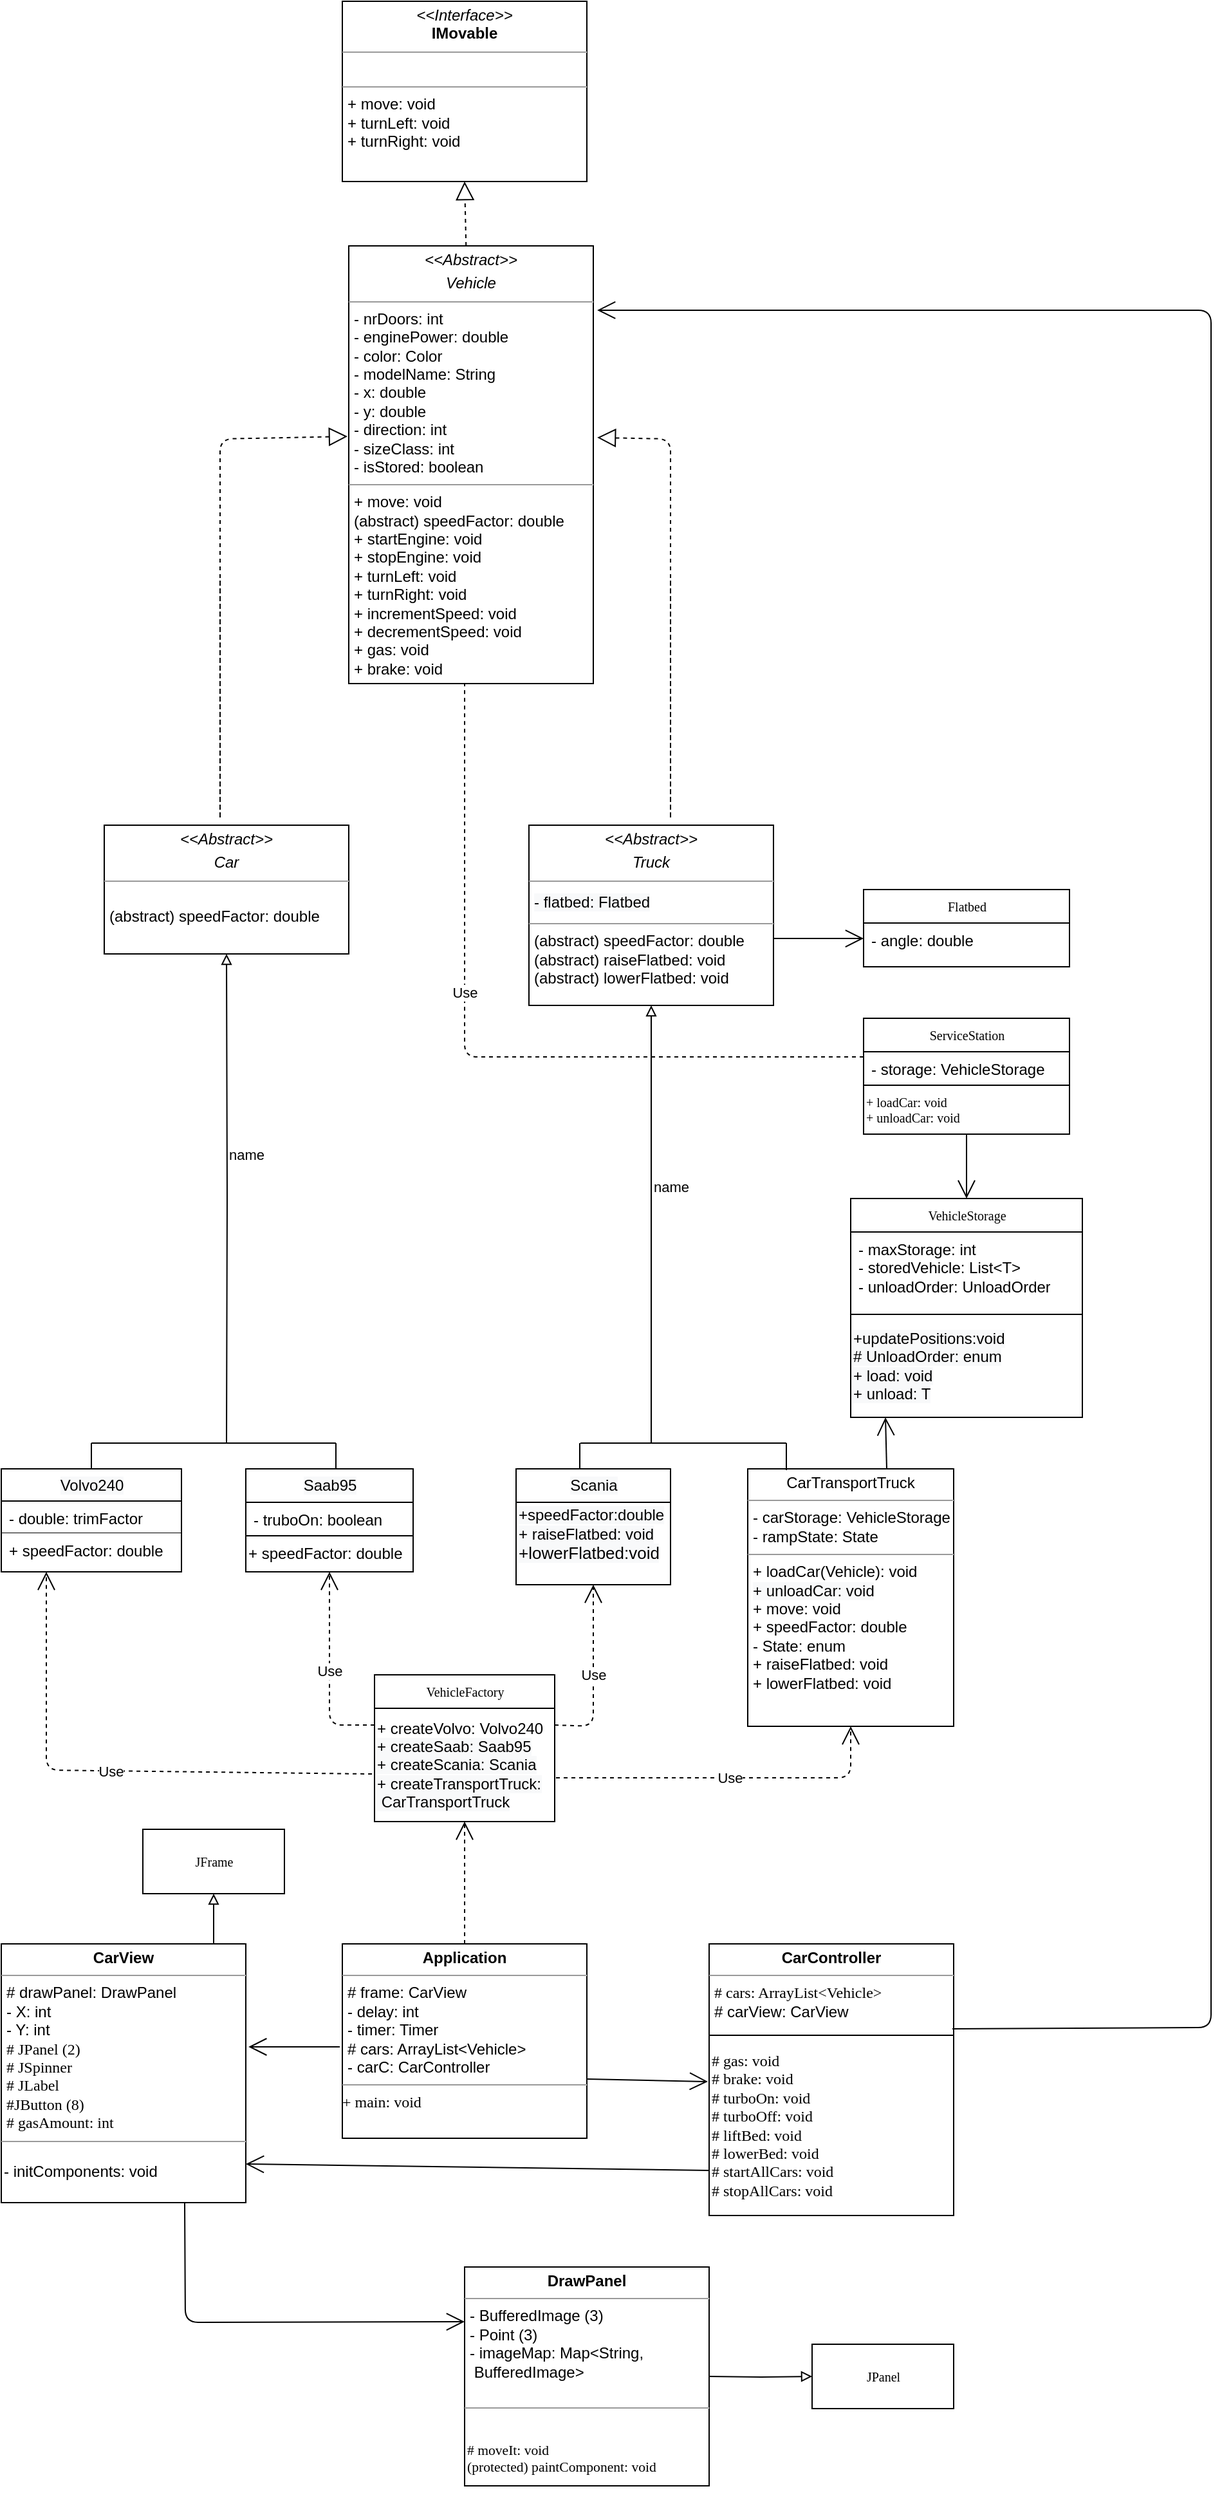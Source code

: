 <mxfile type="device" version="12.3.9" pages="1"><diagram id="c4acf3e9-155e-7222-9cf6-157b1a14988f" name="Page-1"><mxGraphModel grid="1" dx="1422" dy="2992" gridSize="10" guides="1" tooltips="1" connect="1" arrows="1" fold="1" page="1" pageScale="1" pageWidth="850" pageHeight="1100" background="#ffffff" math="0" shadow="0"><root><mxCell id="0"/><mxCell id="1" parent="0"/><mxCell id="8GfoCwNBAicgBnQeckG9-25" value="name" parent="1" edge="1" style="endArrow=block;endFill=0;html=1;edgeStyle=orthogonalEdgeStyle;align=left;verticalAlign=top;entryX=0.5;entryY=1;entryDx=0;entryDy=0;" target="5d2195bd80daf111-15"><mxGeometry as="geometry" relative="1" x="0.25"><mxPoint as="sourcePoint" x="235" y="-80"/><mxPoint as="targetPoint" x="424" y="350"/><mxPoint as="offset"/></mxGeometry></mxCell><mxCell id="17acba5748e5396b-20" value="VehicleStorage" parent="1" style="swimlane;html=1;fontStyle=0;childLayout=stackLayout;horizontal=1;startSize=26;fillColor=none;horizontalStack=0;resizeParent=1;resizeLast=0;collapsible=1;marginBottom=0;swimlaneFillColor=#ffffff;rounded=0;shadow=0;comic=0;labelBackgroundColor=none;strokeWidth=1;fontFamily=Verdana;fontSize=10;align=center;" vertex="1"><mxGeometry as="geometry" x="720" y="-270" width="180" height="170"/></mxCell><mxCell id="17acba5748e5396b-21" value="- maxStorage: int&lt;br&gt;- storedVehicle: List&amp;lt;T&amp;gt;&lt;br&gt;- unloadOrder: UnloadOrder" parent="17acba5748e5396b-20" style="text;html=1;strokeColor=none;fillColor=none;align=left;verticalAlign=top;spacingLeft=4;spacingRight=4;whiteSpace=wrap;overflow=hidden;rotatable=0;points=[[0,0.5],[1,0.5]];portConstraint=eastwest;" vertex="1"><mxGeometry as="geometry" y="26" width="180" height="64"/></mxCell><mxCell id="VjVkKjVKQmgzcfkv1mQq-13" value="&lt;div align=&quot;left&quot;&gt;&lt;span style=&quot;font: 12px / 1.2 &amp;#34;helvetica&amp;#34; ; color: rgb(0 , 0 , 0) ; text-transform: none ; text-indent: 0px ; letter-spacing: normal ; text-decoration: none ; word-spacing: 0px ; display: inline ; white-space: normal ; float: none ; overflow-wrap: normal ; background-color: rgb(248 , 249 , 250)&quot;&gt;+updatePositions:void&lt;/span&gt;&lt;/div&gt;&lt;div align=&quot;left&quot;&gt;&lt;span style=&quot;font: 12px / 1.2 &amp;#34;helvetica&amp;#34; ; color: rgb(0 , 0 , 0) ; text-transform: none ; text-indent: 0px ; letter-spacing: normal ; text-decoration: none ; word-spacing: 0px ; display: inline ; white-space: normal ; float: none ; overflow-wrap: normal ; background-color: rgb(248 , 249 , 250)&quot;&gt;# UnloadOrder: enum&lt;/span&gt;&lt;/div&gt;&lt;div align=&quot;left&quot;&gt;&lt;span style=&quot;font: 12px / 1.2 &amp;#34;helvetica&amp;#34; ; color: rgb(0 , 0 , 0) ; text-transform: none ; text-indent: 0px ; letter-spacing: normal ; text-decoration: none ; word-spacing: 0px ; display: inline ; white-space: normal ; float: none ; overflow-wrap: normal ; background-color: rgb(248 , 249 , 250)&quot;&gt;+ load: void&lt;/span&gt;&lt;/div&gt;&lt;div align=&quot;left&quot;&gt;&lt;span style=&quot;font: 12px / 1.2 &amp;#34;helvetica&amp;#34; ; color: rgb(0 , 0 , 0) ; text-transform: none ; text-indent: 0px ; letter-spacing: normal ; text-decoration: none ; word-spacing: 0px ; display: inline ; white-space: normal ; float: none ; overflow-wrap: normal ; background-color: rgb(248 , 249 , 250)&quot;&gt;+ unload: T&lt;/span&gt;&lt;span style=&quot;font: 12px / 1.2 &amp;#34;helvetica&amp;#34; ; color: rgb(0 , 0 , 0) ; text-transform: none ; text-indent: 0px ; letter-spacing: normal ; text-decoration: none ; word-spacing: 0px ; display: inline ; white-space: normal ; float: none ; overflow-wrap: normal ; background-color: rgb(248 , 249 , 250)&quot;&gt;&lt;br&gt;&lt;/span&gt;&lt;/div&gt;" parent="17acba5748e5396b-20" style="html=1;align=left;" vertex="1"><mxGeometry as="geometry" y="90" width="180" height="80"/></mxCell><mxCell id="17acba5748e5396b-30" value="&lt;span style=&quot;text-align: center ; color: rgb(0 , 0 , 0) ; text-transform: none ; text-indent: 0px ; letter-spacing: normal ; font-family: &amp;#34;helvetica&amp;#34; ; font-size: 12px ; font-variant: normal ; font-weight: 400 ; text-decoration: none ; word-spacing: 0px ; display: inline ; white-space: nowrap ; float: none ; background-color: rgb(248 , 249 , 250)&quot;&gt;Volvo240&lt;/span&gt;" parent="1" style="swimlane;html=1;fontStyle=0;childLayout=stackLayout;horizontal=1;startSize=25;fillColor=none;horizontalStack=0;resizeParent=1;resizeLast=0;collapsible=1;marginBottom=0;swimlaneFillColor=#ffffff;rounded=0;shadow=0;comic=0;labelBackgroundColor=none;strokeWidth=1;fontFamily=Verdana;fontSize=10;align=center;direction=east;" vertex="1"><mxGeometry as="geometry" x="60" y="-60" width="140" height="80"><mxRectangle as="alternateBounds" x="60" y="-60" width="90" height="26"/></mxGeometry></mxCell><mxCell id="VjVkKjVKQmgzcfkv1mQq-8" value="- double: trimFactor" parent="17acba5748e5396b-30" style="text;html=1;strokeColor=none;fillColor=none;align=left;verticalAlign=top;spacingLeft=4;spacingRight=4;whiteSpace=wrap;overflow=hidden;rotatable=0;points=[[0,0.5],[1,0.5]];portConstraint=eastwest;" vertex="1"><mxGeometry as="geometry" y="25" width="140" height="25"/></mxCell><mxCell id="VjVkKjVKQmgzcfkv1mQq-9" value="" parent="17acba5748e5396b-30" style="swimlane;html=1;fontStyle=0;childLayout=stackLayout;horizontal=1;startSize=0;fillColor=none;horizontalStack=0;resizeParent=1;resizeLast=0;collapsible=1;marginBottom=0;swimlaneFillColor=#ffffff;rounded=0;shadow=0;comic=0;labelBackgroundColor=none;strokeWidth=1;fontFamily=Verdana;fontSize=10;align=center;direction=east;" vertex="1"><mxGeometry as="geometry" y="50" width="140" height="30"><mxRectangle as="alternateBounds" y="77" width="140" height="26"/></mxGeometry></mxCell><mxCell id="17acba5748e5396b-31" value="+ speedFactor: double" parent="VjVkKjVKQmgzcfkv1mQq-9" style="text;html=1;strokeColor=none;fillColor=none;align=left;verticalAlign=top;spacingLeft=4;spacingRight=4;whiteSpace=wrap;overflow=hidden;rotatable=0;points=[[0,0.5],[1,0.5]];portConstraint=eastwest;" vertex="1"><mxGeometry as="geometry" width="140" height="26"/></mxCell><mxCell id="5d2195bd80daf111-5" value="ServiceStation" parent="1" style="swimlane;html=1;fontStyle=0;childLayout=stackLayout;horizontal=1;startSize=26;fillColor=none;horizontalStack=0;resizeParent=1;resizeLast=0;collapsible=1;marginBottom=0;swimlaneFillColor=#ffffff;rounded=0;shadow=0;comic=0;labelBackgroundColor=none;strokeWidth=1;fontFamily=Verdana;fontSize=10;align=center;" vertex="1"><mxGeometry as="geometry" x="730" y="-410" width="160" height="90"/></mxCell><mxCell id="5d2195bd80daf111-6" value="- storage: VehicleStorage" parent="5d2195bd80daf111-5" style="text;html=1;strokeColor=none;fillColor=none;align=left;verticalAlign=top;spacingLeft=4;spacingRight=4;whiteSpace=wrap;overflow=hidden;rotatable=0;points=[[0,0.5],[1,0.5]];portConstraint=eastwest;" vertex="1"><mxGeometry as="geometry" y="26" width="160" height="26"/></mxCell><mxCell id="VjVkKjVKQmgzcfkv1mQq-16" value="&lt;div align=&quot;left&quot;&gt;+ loadCar: void&lt;/div&gt;&lt;div align=&quot;left&quot;&gt;+ unloadCar: void&lt;br&gt;&lt;/div&gt;" parent="5d2195bd80daf111-5" style="html=1;rounded=0;shadow=0;comic=0;labelBackgroundColor=none;strokeWidth=1;fontFamily=Verdana;fontSize=10;align=left;" vertex="1"><mxGeometry as="geometry" y="52" width="160" height="38"/></mxCell><mxCell id="5d2195bd80daf111-8" value="JPanel" parent="1" style="html=1;rounded=0;shadow=0;comic=0;labelBackgroundColor=none;strokeWidth=1;fontFamily=Verdana;fontSize=10;align=center;" vertex="1"><mxGeometry as="geometry" x="690" y="620" width="110" height="50"/></mxCell><mxCell id="5d2195bd80daf111-9" value="&lt;p style=&quot;margin: 0px ; margin-top: 4px ; text-align: center&quot;&gt;&lt;b&gt;CarController&lt;/b&gt;&lt;/p&gt;&lt;hr size=&quot;1&quot;&gt;&lt;p style=&quot;color: rgb(0 , 0 , 0) ; font-family: &amp;#34;quot&amp;#34; ; font-style: normal ; font-variant: normal ; font-weight: 400 ; letter-spacing: normal ; margin-bottom: 0px ; margin-left: 4px ; margin-right: 0px ; margin-top: 0px ; text-align: left ; text-decoration: none ; text-indent: 0px ; text-transform: none ; white-space: nowrap ; word-spacing: 0px&quot;&gt;# cars: ArrayList&amp;lt;Vehicle&amp;gt;&lt;br&gt;&lt;/p&gt;&lt;p style=&quot;margin: 0px ; margin-left: 4px&quot;&gt;# carView: CarView&lt;/p&gt;" parent="1" style="verticalAlign=top;align=left;overflow=fill;fontSize=12;fontFamily=Helvetica;html=1;rounded=0;shadow=0;comic=0;labelBackgroundColor=none;strokeWidth=1;direction=east;" vertex="1"><mxGeometry as="geometry" x="610" y="309" width="190" height="161"/></mxCell><mxCell id="5d2195bd80daf111-10" value="&lt;p style=&quot;margin: 0px ; margin-top: 4px ; text-align: center&quot;&gt;&lt;b&gt;CarView&lt;/b&gt;&lt;/p&gt;&lt;hr size=&quot;1&quot;&gt;&lt;p style=&quot;margin: 0px ; margin-left: 4px&quot;&gt;# drawPanel: DrawPanel&lt;/p&gt;&lt;p style=&quot;margin: 0px ; margin-left: 4px&quot;&gt;- X: int&lt;/p&gt;&lt;p style=&quot;margin: 0px ; margin-left: 4px&quot;&gt;- Y: int&lt;br&gt;&lt;/p&gt;&lt;p style=&quot;color: rgb(0 , 0 , 0) ; font-family: &amp;#34;quot&amp;#34; ; font-style: normal ; font-variant: normal ; font-weight: 400 ; letter-spacing: normal ; margin-bottom: 0px ; margin-left: 4px ; margin-right: 0px ; margin-top: 0px ; text-align: left ; text-decoration: none ; text-indent: 0px ; text-transform: none ; white-space: nowrap ; word-spacing: 0px&quot;&gt;# JPanel (2)&lt;/p&gt;&lt;p style=&quot;color: rgb(0 , 0 , 0) ; font-family: &amp;#34;quot&amp;#34; ; font-style: normal ; font-variant: normal ; font-weight: 400 ; letter-spacing: normal ; margin-bottom: 0px ; margin-left: 4px ; margin-right: 0px ; margin-top: 0px ; text-align: left ; text-decoration: none ; text-indent: 0px ; text-transform: none ; white-space: nowrap ; word-spacing: 0px&quot;&gt;# JSpinner&lt;/p&gt;&lt;p style=&quot;color: rgb(0 , 0 , 0) ; font-family: &amp;#34;quot&amp;#34; ; font-style: normal ; font-variant: normal ; font-weight: 400 ; letter-spacing: normal ; margin-bottom: 0px ; margin-left: 4px ; margin-right: 0px ; margin-top: 0px ; text-align: left ; text-decoration: none ; text-indent: 0px ; text-transform: none ; white-space: nowrap ; word-spacing: 0px&quot;&gt;# JLabel&lt;/p&gt;&lt;p style=&quot;color: rgb(0 , 0 , 0) ; font-family: &amp;#34;quot&amp;#34; ; font-style: normal ; font-variant: normal ; font-weight: 400 ; letter-spacing: normal ; margin-bottom: 0px ; margin-left: 4px ; margin-right: 0px ; margin-top: 0px ; text-align: left ; text-decoration: none ; text-indent: 0px ; text-transform: none ; white-space: nowrap ; word-spacing: 0px&quot;&gt;#JButton (8)&lt;/p&gt;&lt;p style=&quot;color: rgb(0 , 0 , 0) ; font-family: &amp;#34;quot&amp;#34; ; font-style: normal ; font-variant: normal ; font-weight: 400 ; letter-spacing: normal ; margin-bottom: 0px ; margin-left: 4px ; margin-right: 0px ; margin-top: 0px ; text-align: left ; text-decoration: none ; text-indent: 0px ; text-transform: none ; white-space: nowrap ; word-spacing: 0px&quot;&gt;# gasAmount: int&lt;br&gt;&lt;/p&gt;&lt;hr size=&quot;1&quot;&gt;" parent="1" style="verticalAlign=top;align=left;overflow=fill;fontSize=12;fontFamily=Helvetica;html=1;rounded=0;shadow=0;comic=0;labelBackgroundColor=none;strokeWidth=1" vertex="1"><mxGeometry as="geometry" x="60" y="309" width="190" height="201"/></mxCell><mxCell id="5d2195bd80daf111-15" value="&lt;p style=&quot;margin: 0px ; margin-top: 4px ; text-align: center&quot;&gt;&lt;i&gt;&amp;lt;&amp;lt;Abstract&amp;gt;&amp;gt;&lt;/i&gt;&lt;/p&gt;&lt;p style=&quot;margin: 0px ; margin-top: 4px ; text-align: center&quot;&gt;&lt;i&gt;Car&lt;/i&gt;&lt;/p&gt;&lt;hr size=&quot;1&quot;&gt;&lt;p style=&quot;margin: 0px ; margin-left: 4px&quot;&gt;&lt;br&gt;&lt;/p&gt;&lt;p style=&quot;margin: 0px ; margin-left: 4px&quot;&gt;(abstract) speedFactor: double&lt;br&gt;&lt;/p&gt;" parent="1" style="verticalAlign=top;align=left;overflow=fill;fontSize=12;fontFamily=Helvetica;html=1;rounded=0;shadow=0;comic=0;labelBackgroundColor=none;strokeWidth=1;direction=east;" vertex="1"><mxGeometry as="geometry" x="140" y="-560" width="190" height="100"/></mxCell><mxCell id="5d2195bd80daf111-18" value="&lt;p style=&quot;margin: 0px ; margin-top: 4px ; text-align: center&quot;&gt;CarTransportTruck&lt;/p&gt;&lt;hr size=&quot;1&quot;&gt;&lt;p style=&quot;margin: 0px ; margin-left: 4px&quot;&gt;- carStorage: VehicleStorage&lt;/p&gt;&lt;p style=&quot;margin: 0px ; margin-left: 4px&quot;&gt;- rampState: State&lt;/p&gt;&lt;hr size=&quot;1&quot;&gt;&lt;p style=&quot;margin: 0px ; margin-left: 4px&quot;&gt;+ loadCar(Vehicle): void&lt;/p&gt;&lt;p style=&quot;margin: 0px ; margin-left: 4px&quot;&gt;&lt;span style=&quot;display: inline ; float: none ; background-color: rgb(248 , 249 , 250) ; color: rgb(0 , 0 , 0) ; font-family: &amp;#34;helvetica&amp;#34; ; font-size: 12px ; font-style: normal ; font-variant: normal ; font-weight: 400 ; letter-spacing: normal ; text-align: left ; text-decoration: none ; text-indent: 0px ; text-transform: none ; white-space: nowrap ; word-spacing: 0px&quot;&gt;+ unloadCar: void&lt;/span&gt;&lt;br&gt;+ move: void&lt;/p&gt;&lt;p style=&quot;margin: 0px ; margin-left: 4px&quot;&gt;+ speedFactor: double&lt;/p&gt;&lt;p style=&quot;margin: 0px ; margin-left: 4px&quot;&gt;- State: enum&lt;/p&gt;&lt;p style=&quot;margin: 0px ; margin-left: 4px&quot;&gt;+ raiseFlatbed: void&lt;/p&gt;&lt;p style=&quot;margin: 0px ; margin-left: 4px&quot;&gt;+ lowerFlatbed: void&lt;/p&gt;&lt;p style=&quot;margin: 0px ; margin-left: 4px&quot;&gt;&lt;br&gt;&lt;/p&gt;" parent="1" style="verticalAlign=top;align=left;overflow=fill;fontSize=12;fontFamily=Helvetica;html=1;rounded=0;shadow=0;comic=0;labelBackgroundColor=none;strokeWidth=1" vertex="1"><mxGeometry as="geometry" x="640" y="-60" width="160" height="200"/></mxCell><mxCell id="8GfoCwNBAicgBnQeckG9-1" value="&lt;p style=&quot;margin: 0px ; margin-top: 4px ; text-align: center&quot;&gt;&lt;i&gt;&amp;lt;&amp;lt;Interface&amp;gt;&amp;gt;&lt;/i&gt;&lt;br&gt;&lt;b&gt;IMovable&lt;/b&gt;&lt;/p&gt;&lt;hr size=&quot;1&quot;&gt;&lt;p style=&quot;margin: 0px ; margin-left: 4px&quot;&gt;&lt;br&gt;&lt;/p&gt;&lt;hr size=&quot;1&quot;&gt;&lt;p style=&quot;margin: 0px ; margin-left: 4px&quot;&gt;+ move: void&lt;br&gt;+ turnLeft: void&lt;/p&gt;&lt;p style=&quot;margin: 0px ; margin-left: 4px&quot;&gt;+ turnRight: void&lt;/p&gt;" parent="1" style="verticalAlign=top;align=left;overflow=fill;fontSize=12;fontFamily=Helvetica;html=1;rounded=0;shadow=0;comic=0;labelBackgroundColor=none;strokeWidth=1" vertex="1"><mxGeometry as="geometry" x="325" y="-1200" width="190" height="140"/></mxCell><mxCell id="8GfoCwNBAicgBnQeckG9-4" value="&lt;span style=&quot;text-align: center ; color: rgb(0 , 0 , 0) ; text-transform: none ; text-indent: 0px ; letter-spacing: normal ; font-family: &amp;#34;helvetica&amp;#34; ; font-size: 12px ; font-variant: normal ; font-weight: 400 ; text-decoration: none ; word-spacing: 0px ; display: inline ; white-space: nowrap ; float: none ; background-color: rgb(248 , 249 , 250)&quot;&gt;Saab95&lt;/span&gt;" parent="1" style="swimlane;html=1;fontStyle=0;childLayout=stackLayout;horizontal=1;startSize=26;fillColor=none;horizontalStack=0;resizeParent=1;resizeLast=0;collapsible=1;marginBottom=0;swimlaneFillColor=#ffffff;rounded=0;shadow=0;comic=0;labelBackgroundColor=none;strokeWidth=1;fontFamily=Verdana;fontSize=10;align=center;" vertex="1"><mxGeometry as="geometry" x="250" y="-60" width="130" height="80"><mxRectangle as="alternateBounds" x="60" y="408" width="90" height="26"/></mxGeometry></mxCell><mxCell id="8GfoCwNBAicgBnQeckG9-5" value="- truboOn: boolean" parent="8GfoCwNBAicgBnQeckG9-4" style="text;html=1;strokeColor=none;fillColor=none;align=left;verticalAlign=top;spacingLeft=4;spacingRight=4;whiteSpace=wrap;overflow=hidden;rotatable=0;points=[[0,0.5],[1,0.5]];portConstraint=eastwest;" vertex="1"><mxGeometry as="geometry" y="26" width="130" height="26"/></mxCell><mxCell id="VjVkKjVKQmgzcfkv1mQq-12" value="+ speedFactor: double" parent="8GfoCwNBAicgBnQeckG9-4" style="html=1;align=left;" vertex="1"><mxGeometry as="geometry" y="52" width="130" height="28"/></mxCell><mxCell id="8GfoCwNBAicgBnQeckG9-6" value="&lt;span style=&quot;text-align: center ; color: rgb(0 , 0 , 0) ; text-transform: none ; text-indent: 0px ; letter-spacing: normal ; font-family: &amp;#34;helvetica&amp;#34; ; font-size: 12px ; font-variant: normal ; font-weight: 400 ; text-decoration: none ; word-spacing: 0px ; display: inline ; white-space: nowrap ; float: none ; background-color: rgb(248 , 249 , 250)&quot;&gt;Scania&lt;/span&gt;" parent="1" style="swimlane;html=1;fontStyle=0;childLayout=stackLayout;horizontal=1;startSize=26;fillColor=none;horizontalStack=0;resizeParent=1;resizeLast=0;collapsible=1;marginBottom=0;swimlaneFillColor=#ffffff;rounded=0;shadow=0;comic=0;labelBackgroundColor=none;strokeWidth=1;fontFamily=Verdana;fontSize=10;align=center;" vertex="1"><mxGeometry as="geometry" x="460" y="-60" width="120" height="90"><mxRectangle as="alternateBounds" x="60" y="408" width="90" height="26"/></mxGeometry></mxCell><mxCell id="5d2195bd80daf111-13" value="&lt;div align=&quot;left&quot;&gt;&lt;span style=&quot;font: 12px / 1.2 &amp;#34;helvetica&amp;#34; ; color: rgb(0 , 0 , 0) ; text-transform: none ; text-indent: 0px ; letter-spacing: normal ; text-decoration: none ; word-spacing: 0px ; display: inline ; white-space: normal ; float: none ; overflow-wrap: normal ; background-color: rgb(248 , 249 , 250)&quot;&gt;+speedFactor:&lt;/span&gt;&lt;span style=&quot;font: 12px / 1.2 &amp;#34;helvetica&amp;#34; ; color: rgb(0 , 0 , 0) ; text-transform: none ; text-indent: 0px ; letter-spacing: normal ; text-decoration: none ; word-spacing: 0px ; display: inline ; white-space: normal ; float: none ; overflow-wrap: normal ; background-color: rgb(248 , 249 , 250)&quot;&gt;double&lt;/span&gt;&lt;/div&gt;&lt;div align=&quot;left&quot;&gt;&lt;span style=&quot;font: 12px / 1.2 &amp;#34;helvetica&amp;#34; ; color: rgb(0 , 0 , 0) ; text-transform: none ; text-indent: 0px ; letter-spacing: normal ; text-decoration: none ; word-spacing: 0px ; display: inline ; white-space: normal ; float: none ; overflow-wrap: normal ; background-color: rgb(248 , 249 , 250)&quot;&gt;+ raiseFlatbed: void&lt;/span&gt;&lt;/div&gt;&lt;div align=&quot;left&quot;&gt;&lt;font face=&quot;&amp;#34;helvetica&amp;#34;&quot; size=&quot;2&quot; style=&quot;background-color: rgb(248 , 249 , 250)&quot;&gt;+lowerFlatbed:void&lt;/font&gt;&lt;/div&gt;&lt;div align=&quot;left&quot;&gt;&lt;span style=&quot;font: 12px / 1.2 &amp;#34;helvetica&amp;#34; ; color: rgb(0 , 0 , 0) ; text-transform: none ; text-indent: 0px ; letter-spacing: normal ; text-decoration: none ; word-spacing: 0px ; display: inline ; white-space: normal ; float: none ; overflow-wrap: normal ; background-color: rgb(248 , 249 , 250)&quot;&gt;&lt;br&gt;&lt;/span&gt;&lt;/div&gt;" parent="8GfoCwNBAicgBnQeckG9-6" style="html=1;rounded=0;shadow=0;comic=0;labelBackgroundColor=none;strokeWidth=1;fontFamily=Verdana;fontSize=10;align=left;" vertex="1"><mxGeometry as="geometry" y="26" width="120" height="64"/></mxCell><mxCell id="8GfoCwNBAicgBnQeckG9-10" value="Flatbed" parent="1" style="swimlane;html=1;fontStyle=0;childLayout=stackLayout;horizontal=1;startSize=26;fillColor=none;horizontalStack=0;resizeParent=1;resizeLast=0;collapsible=1;marginBottom=0;swimlaneFillColor=#ffffff;rounded=0;shadow=0;comic=0;labelBackgroundColor=none;strokeWidth=1;fontFamily=Verdana;fontSize=10;align=center;" vertex="1"><mxGeometry as="geometry" x="730" y="-510" width="160" height="60"><mxRectangle as="alternateBounds" x="60" y="408" width="90" height="26"/></mxGeometry></mxCell><mxCell id="8GfoCwNBAicgBnQeckG9-11" value="- angle: double" parent="8GfoCwNBAicgBnQeckG9-10" style="text;html=1;strokeColor=none;fillColor=none;align=left;verticalAlign=top;spacingLeft=4;spacingRight=4;whiteSpace=wrap;overflow=hidden;rotatable=0;points=[[0,0.5],[1,0.5]];portConstraint=eastwest;" vertex="1"><mxGeometry as="geometry" y="26" width="160" height="24"/></mxCell><mxCell id="8GfoCwNBAicgBnQeckG9-30" value="" parent="1" edge="1" style="endArrow=none;html=1;"><mxGeometry as="geometry" relative="1" width="50" height="50"><mxPoint as="sourcePoint" x="130" y="-80"/><mxPoint as="targetPoint" x="320" y="-80"/><Array as="points"/></mxGeometry></mxCell><mxCell id="8GfoCwNBAicgBnQeckG9-31" value="" parent="1" edge="1" style="endArrow=none;html=1;exitX=0.5;exitY=0;exitDx=0;exitDy=0;" source="17acba5748e5396b-30"><mxGeometry as="geometry" relative="1" width="50" height="50"><mxPoint as="sourcePoint" x="160" y="-100"/><mxPoint as="targetPoint" x="130" y="-80"/></mxGeometry></mxCell><mxCell id="8GfoCwNBAicgBnQeckG9-32" value="" parent="1" edge="1" style="endArrow=none;html=1;"><mxGeometry as="geometry" relative="1" width="50" height="50"><mxPoint as="sourcePoint" x="670" y="-59"/><mxPoint as="targetPoint" x="670" y="-80"/></mxGeometry></mxCell><mxCell id="8GfoCwNBAicgBnQeckG9-35" value="" parent="1" edge="1" style="endArrow=none;html=1;"><mxGeometry as="geometry" relative="1" width="50" height="50"><mxPoint as="sourcePoint" x="320" y="-60"/><mxPoint as="targetPoint" x="320" y="-80"/></mxGeometry></mxCell><mxCell id="8GfoCwNBAicgBnQeckG9-40" value="" parent="1" edge="1" style="endArrow=open;endFill=1;endSize=12;html=1;entryX=0;entryY=0.5;entryDx=0;entryDy=0;exitX=1;exitY=0.629;exitDx=0;exitDy=0;exitPerimeter=0;" target="8GfoCwNBAicgBnQeckG9-11" source="CfNCszc8V7IQw-gxt6Eu-29"><mxGeometry as="geometry" relative="1" width="160"><mxPoint as="sourcePoint" x="661" y="-602"/><mxPoint as="targetPoint" x="690" y="-690"/></mxGeometry></mxCell><mxCell id="8GfoCwNBAicgBnQeckG9-41" value="" parent="1" edge="1" style="endArrow=open;endFill=1;endSize=12;html=1;entryX=0.5;entryY=0;entryDx=0;entryDy=0;exitX=0.5;exitY=1;exitDx=0;exitDy=0;" target="17acba5748e5396b-20" source="5d2195bd80daf111-5"><mxGeometry as="geometry" relative="1" width="160"><mxPoint as="sourcePoint" x="790" y="240"/><mxPoint as="targetPoint" x="790" y="170"/></mxGeometry></mxCell><mxCell id="WlUWYiQhlwBF4Nt8Sxr0-7" value="JFrame" parent="1" style="html=1;rounded=0;shadow=0;comic=0;labelBackgroundColor=none;strokeWidth=1;fontFamily=Verdana;fontSize=10;align=center;" vertex="1"><mxGeometry as="geometry" x="170" y="220" width="110" height="50"/></mxCell><mxCell id="WlUWYiQhlwBF4Nt8Sxr0-16" value="" parent="1" edge="1" style="endArrow=block;dashed=1;endFill=0;endSize=12;html=1;entryX=0.5;entryY=1;entryDx=0;entryDy=0;" target="8GfoCwNBAicgBnQeckG9-1" source="CfNCszc8V7IQw-gxt6Eu-31"><mxGeometry as="geometry" relative="1" width="160"><mxPoint as="sourcePoint" x="425" y="-520"/><mxPoint as="targetPoint" x="425" y="-560"/></mxGeometry></mxCell><mxCell id="WlUWYiQhlwBF4Nt8Sxr0-19" value="Use" parent="1" edge="1" style="endArrow=open;endSize=12;dashed=1;html=1;entryX=0.5;entryY=1;entryDx=0;entryDy=0;exitX=0;exitY=0.5;exitDx=0;exitDy=0;" target="8GfoCwNBAicgBnQeckG9-4"><mxGeometry as="geometry" relative="1" width="160"><mxPoint as="sourcePoint" x="350" y="139"/><mxPoint as="targetPoint" x="320" y="560"/><Array as="points"><mxPoint x="315" y="139"/></Array></mxGeometry></mxCell><mxCell id="WlUWYiQhlwBF4Nt8Sxr0-20" value="Use" parent="1" edge="1" style="endArrow=open;endSize=12;dashed=1;html=1;entryX=0.25;entryY=1;entryDx=0;entryDy=0;exitX=-0.014;exitY=0.58;exitDx=0;exitDy=0;exitPerimeter=0;" target="17acba5748e5396b-30" source="ovZIvyBUK4tb3apr2dXZ-3"><mxGeometry as="geometry" relative="1" width="160"><mxPoint as="sourcePoint" x="330" y="200"/><mxPoint as="targetPoint" x="87" y="464"/><Array as="points"><mxPoint x="95" y="174"/></Array></mxGeometry></mxCell><mxCell id="VjVkKjVKQmgzcfkv1mQq-6" value="" parent="1" edge="1" style="edgeStyle=orthogonalEdgeStyle;rounded=0;orthogonalLoop=1;jettySize=auto;html=1;endArrow=block;endFill=0;entryX=0.5;entryY=1;entryDx=0;entryDy=0;exitX=0.5;exitY=0;exitDx=0;exitDy=0;" target="WlUWYiQhlwBF4Nt8Sxr0-7" source="5d2195bd80daf111-10"><mxGeometry as="geometry" relative="1"><mxPoint as="sourcePoint" x="425" y="299"/><mxPoint as="targetPoint" x="425" y="289"/><Array as="points"><mxPoint x="225" y="309"/></Array></mxGeometry></mxCell><mxCell id="VjVkKjVKQmgzcfkv1mQq-14" value="" parent="1" edge="1" style="endArrow=open;endFill=1;endSize=12;html=1;exitX=0.675;exitY=0;exitDx=0;exitDy=0;exitPerimeter=0;entryX=0.15;entryY=1;entryDx=0;entryDy=0;entryPerimeter=0;" target="VjVkKjVKQmgzcfkv1mQq-13" source="5d2195bd80daf111-18"><mxGeometry as="geometry" relative="1" width="160"><mxPoint as="sourcePoint" x="700" y="-80.5"/><mxPoint as="targetPoint" x="900" y="-80.5"/></mxGeometry></mxCell><mxCell id="VjVkKjVKQmgzcfkv1mQq-23" value="- initComponents: void&lt;div align=&quot;left&quot; style=&quot;color: rgb(0 , 0 , 0) ; font-family: &amp;#34;verdana&amp;#34; ; font-size: 10.8px ; font-style: normal ; font-variant: normal ; font-weight: 400 ; letter-spacing: normal ; text-align: left ; text-decoration: none ; text-indent: 0px ; text-transform: none ; white-space: nowrap ; word-spacing: 0px&quot;&gt;&lt;br&gt;&lt;/div&gt;&lt;div align=&quot;left&quot; style=&quot;color: rgb(0 , 0 , 0) ; font-family: &amp;#34;verdana&amp;#34; ; font-size: 10.8px ; font-style: normal ; font-variant: normal ; font-weight: 400 ; letter-spacing: normal ; text-align: left ; text-decoration: none ; text-indent: 0px ; text-transform: none ; white-space: nowrap ; word-spacing: 0px&quot;&gt;&lt;br&gt;&lt;/div&gt;" parent="1" style="text;html=1;align=left;verticalAlign=middle;resizable=0;points=[];;autosize=1;" vertex="1"><mxGeometry as="geometry" x="60" y="474" width="130" height="50"/></mxCell><mxCell id="VjVkKjVKQmgzcfkv1mQq-26" value="&lt;div align=&quot;left&quot; style=&quot;font-size: 12px&quot;&gt;# gas: void&lt;/div&gt;&lt;div align=&quot;left&quot; style=&quot;font-size: 12px&quot;&gt;# brake: void&lt;/div&gt;&lt;div align=&quot;left&quot; style=&quot;font-size: 12px&quot;&gt;# turboOn: void&lt;/div&gt;&lt;div align=&quot;left&quot; style=&quot;font-size: 12px&quot;&gt;# turboOff: void&lt;/div&gt;&lt;div align=&quot;left&quot; style=&quot;font-size: 12px&quot;&gt;# liftBed: void&lt;/div&gt;&lt;div align=&quot;left&quot; style=&quot;font-size: 12px&quot;&gt;# lowerBed: void&lt;/div&gt;&lt;div align=&quot;left&quot; style=&quot;font-size: 12px&quot;&gt;# startAllCars: void&lt;/div&gt;&lt;div align=&quot;left&quot; style=&quot;font-size: 12px&quot;&gt;# stopAllCars: void&lt;br&gt;&lt;/div&gt;" parent="1" style="html=1;rounded=0;shadow=0;comic=0;labelBackgroundColor=none;strokeWidth=1;fontFamily=Verdana;fontSize=10;align=left;" vertex="1"><mxGeometry as="geometry" x="610" y="380" width="190" height="140"/></mxCell><mxCell id="CfNCszc8V7IQw-gxt6Eu-1" value="Use" parent="1" edge="1" style="endArrow=open;endSize=12;dashed=1;html=1;exitX=0;exitY=0.154;exitDx=0;exitDy=0;exitPerimeter=0;" source="5d2195bd80daf111-6"><mxGeometry as="geometry" relative="1" width="160"><mxPoint as="sourcePoint" x="690" y="-380"/><mxPoint as="targetPoint" x="420" y="-790"/><Array as="points"><mxPoint x="420" y="-380"/></Array></mxGeometry></mxCell><mxCell id="CfNCszc8V7IQw-gxt6Eu-29" value="&lt;p style=&quot;margin: 0px ; margin-top: 4px ; text-align: center&quot;&gt;&lt;i&gt;&amp;lt;&amp;lt;Abstract&amp;gt;&amp;gt;&lt;/i&gt;&lt;/p&gt;&lt;p style=&quot;margin: 0px ; margin-top: 4px ; text-align: center&quot;&gt;&lt;i&gt;Truck&lt;/i&gt;&lt;/p&gt;&lt;hr size=&quot;1&quot;&gt;&lt;p style=&quot;margin: 0px ; margin-left: 4px&quot;&gt;&lt;span style=&quot;display: inline ; float: none ; background-color: rgb(248 , 249 , 250) ; color: rgb(0 , 0 , 0) ; font-family: &amp;#34;helvetica&amp;#34; ; font-size: 12px ; font-style: normal ; font-variant: normal ; font-weight: normal ; letter-spacing: normal ; line-height: 1.2 ; overflow-wrap: normal ; text-align: left ; text-decoration: none ; text-indent: 0px ; text-transform: none ; white-space: normal ; word-spacing: 0px&quot;&gt;- flatbed: Flatbed&lt;/span&gt;&lt;b&gt;&lt;/b&gt;&lt;i&gt;&lt;/i&gt;&lt;u&gt;&lt;/u&gt;&lt;sub&gt;&lt;/sub&gt;&lt;sup&gt;&lt;/sup&gt;&lt;strike&gt;&lt;/strike&gt;&lt;br&gt;&lt;/p&gt;&lt;hr size=&quot;1&quot;&gt;&lt;p style=&quot;margin: 0px ; margin-left: 4px&quot;&gt;(abstract) speedFactor: double&lt;/p&gt;&lt;p style=&quot;margin: 0px ; margin-left: 4px&quot;&gt;(abstract) raiseFlatbed: void&lt;/p&gt;&lt;p style=&quot;color: rgb(0 , 0 , 0) ; font-family: &amp;#34;helvetica&amp;#34; ; font-size: 12px ; font-style: normal ; font-variant: normal ; font-weight: 400 ; letter-spacing: normal ; margin-bottom: 0px ; margin-left: 4px ; margin-right: 0px ; margin-top: 0px ; text-align: left ; text-decoration: none ; text-indent: 0px ; text-transform: none ; white-space: nowrap ; word-spacing: 0px&quot;&gt;(abstract) lowerFlatbed: void&lt;br&gt;&lt;/p&gt;" parent="1" style="verticalAlign=top;align=left;overflow=fill;fontSize=12;fontFamily=Helvetica;html=1;rounded=0;shadow=0;comic=0;labelBackgroundColor=none;strokeWidth=1;direction=east;" vertex="1"><mxGeometry as="geometry" x="470" y="-560" width="190" height="140"/></mxCell><mxCell id="CfNCszc8V7IQw-gxt6Eu-31" value="&lt;p style=&quot;margin: 0px ; margin-top: 4px ; text-align: center&quot;&gt;&lt;i&gt;&amp;lt;&amp;lt;Abstract&amp;gt;&amp;gt;&lt;/i&gt;&lt;/p&gt;&lt;p style=&quot;margin: 0px ; margin-top: 4px ; text-align: center&quot;&gt;&lt;i&gt;Vehicle&lt;/i&gt;&lt;/p&gt;&lt;hr size=&quot;1&quot;&gt;&lt;p style=&quot;margin: 0px ; margin-left: 4px&quot;&gt;- nrDoors: int&lt;/p&gt;&lt;p style=&quot;margin: 0px ; margin-left: 4px&quot;&gt;- enginePower: double&lt;/p&gt;&lt;p style=&quot;margin: 0px ; margin-left: 4px&quot;&gt;- color: Color&lt;/p&gt;&lt;p style=&quot;margin: 0px ; margin-left: 4px&quot;&gt;- modelName: String&lt;/p&gt;&lt;p style=&quot;margin: 0px ; margin-left: 4px&quot;&gt;- x: double&lt;/p&gt;&lt;p style=&quot;margin: 0px ; margin-left: 4px&quot;&gt;- y: double&lt;/p&gt;&lt;p style=&quot;margin: 0px ; margin-left: 4px&quot;&gt;- direction: int&lt;/p&gt;&lt;p style=&quot;margin: 0px ; margin-left: 4px&quot;&gt;- sizeClass: int&lt;/p&gt;&lt;p style=&quot;margin: 0px ; margin-left: 4px&quot;&gt;- isStored: boolean&lt;/p&gt;&lt;hr size=&quot;1&quot;&gt;&lt;p style=&quot;margin: 0px ; margin-left: 4px&quot;&gt;+ move: void&lt;/p&gt;&lt;p style=&quot;margin: 0px ; margin-left: 4px&quot;&gt;(abstract) speedFactor: double&lt;/p&gt;&lt;p style=&quot;margin: 0px ; margin-left: 4px&quot;&gt;+ startEngine: void&lt;/p&gt;&lt;p style=&quot;margin: 0px ; margin-left: 4px&quot;&gt;+ stopEngine: void&lt;/p&gt;&lt;p style=&quot;margin: 0px ; margin-left: 4px&quot;&gt;+ turnLeft: void&lt;/p&gt;&lt;p style=&quot;margin: 0px ; margin-left: 4px&quot;&gt;+ turnRight: void&lt;/p&gt;&lt;p style=&quot;margin: 0px ; margin-left: 4px&quot;&gt;+ incrementSpeed: void&lt;/p&gt;&lt;p style=&quot;margin: 0px ; margin-left: 4px&quot;&gt;+ decrementSpeed: void&lt;/p&gt;&lt;p style=&quot;margin: 0px ; margin-left: 4px&quot;&gt;+ gas: void&lt;/p&gt;&lt;p style=&quot;margin: 0px ; margin-left: 4px&quot;&gt;+ brake: void&lt;/p&gt;" parent="1" style="verticalAlign=top;align=left;overflow=fill;fontSize=12;fontFamily=Helvetica;html=1;rounded=0;shadow=0;comic=0;labelBackgroundColor=none;strokeWidth=1;direction=east;" vertex="1"><mxGeometry as="geometry" x="330" y="-1010" width="190" height="340"/></mxCell><mxCell id="CfNCszc8V7IQw-gxt6Eu-32" value="" parent="1" edge="1" style="endArrow=block;dashed=1;endFill=0;endSize=12;html=1;"><mxGeometry as="geometry" relative="1" width="160"><mxPoint as="sourcePoint" x="230" y="-750"/><mxPoint as="targetPoint" x="329" y="-862"/><Array as="points"><mxPoint x="230" y="-560"/><mxPoint x="230" y="-750"/><mxPoint x="230" y="-860"/></Array></mxGeometry></mxCell><mxCell id="CfNCszc8V7IQw-gxt6Eu-35" value="name" parent="1" edge="1" style="endArrow=block;endFill=0;html=1;edgeStyle=orthogonalEdgeStyle;align=left;verticalAlign=top;entryX=0.5;entryY=1;entryDx=0;entryDy=0;" target="CfNCszc8V7IQw-gxt6Eu-29"><mxGeometry as="geometry" relative="1" x="0.25"><mxPoint as="sourcePoint" x="565" y="-80"/><mxPoint as="targetPoint" x="550" y="-410"/><mxPoint as="offset"/><Array as="points"><mxPoint x="565" y="-80"/></Array></mxGeometry></mxCell><mxCell id="CfNCszc8V7IQw-gxt6Eu-36" value="" parent="1" edge="1" style="endArrow=none;html=1;"><mxGeometry as="geometry" relative="1" width="50" height="50"><mxPoint as="sourcePoint" x="510" y="-80"/><mxPoint as="targetPoint" x="670" y="-80"/><Array as="points"/></mxGeometry></mxCell><mxCell id="CfNCszc8V7IQw-gxt6Eu-37" value="" parent="1" edge="1" style="endArrow=none;html=1;"><mxGeometry as="geometry" relative="1" width="50" height="50"><mxPoint as="sourcePoint" x="509.5" y="-60"/><mxPoint as="targetPoint" x="509.5" y="-80"/></mxGeometry></mxCell><mxCell id="CfNCszc8V7IQw-gxt6Eu-39" value="" parent="1" edge="1" style="endArrow=open;endFill=1;endSize=12;html=1;entryX=1.016;entryY=0.147;entryDx=0;entryDy=0;exitX=0.995;exitY=0.41;exitDx=0;exitDy=0;entryPerimeter=0;exitPerimeter=0;" target="CfNCszc8V7IQw-gxt6Eu-31" source="5d2195bd80daf111-9"><mxGeometry as="geometry" relative="1" width="160"><mxPoint as="sourcePoint" x="800" y="391"/><mxPoint as="targetPoint" x="1080" y="-949"/><Array as="points"><mxPoint x="1000" y="374"/><mxPoint x="1000" y="-960"/></Array></mxGeometry></mxCell><mxCell id="ovZIvyBUK4tb3apr2dXZ-7" value="" parent="1" edge="1" style="edgeStyle=none;orthogonalLoop=1;jettySize=auto;html=1;endArrow=open;endSize=12;dashed=1;" target="ovZIvyBUK4tb3apr2dXZ-3" source="CfNCszc8V7IQw-gxt6Eu-42"><mxGeometry as="geometry" relative="1"/></mxCell><mxCell id="CfNCszc8V7IQw-gxt6Eu-42" value="&lt;p style=&quot;margin: 0px ; margin-top: 4px ; text-align: center&quot;&gt;&lt;b&gt;Application&lt;/b&gt;&lt;/p&gt;&lt;p style=&quot;margin: 0px ; margin-top: 4px ; text-align: center&quot;&gt;&lt;/p&gt;&lt;hr size=&quot;1&quot;&gt;&lt;p style=&quot;color: rgb(0 , 0 , 0) ; font-family: &amp;#34;helvetica&amp;#34; ; font-size: 12px ; font-style: normal ; font-variant: normal ; font-weight: 400 ; letter-spacing: normal ; margin-bottom: 0px ; margin-left: 4px ; margin-right: 0px ; margin-top: 0px ; text-align: left ; text-decoration: none ; text-indent: 0px ; text-transform: none ; white-space: nowrap ; word-spacing: 0px&quot;&gt;# frame: CarView&lt;/p&gt;&lt;p style=&quot;color: rgb(0 , 0 , 0) ; font-family: &amp;#34;helvetica&amp;#34; ; font-size: 12px ; font-style: normal ; font-variant: normal ; font-weight: 400 ; letter-spacing: normal ; margin-bottom: 0px ; margin-left: 4px ; margin-right: 0px ; margin-top: 0px ; text-align: left ; text-decoration: none ; text-indent: 0px ; text-transform: none ; white-space: nowrap ; word-spacing: 0px&quot;&gt;- delay: int&lt;/p&gt;&lt;p style=&quot;color: rgb(0 , 0 , 0) ; font-family: &amp;#34;helvetica&amp;#34; ; font-size: 12px ; font-style: normal ; font-variant: normal ; font-weight: 400 ; letter-spacing: normal ; margin-bottom: 0px ; margin-left: 4px ; margin-right: 0px ; margin-top: 0px ; text-align: left ; text-decoration: none ; text-indent: 0px ; text-transform: none ; white-space: nowrap ; word-spacing: 0px&quot;&gt;- timer: Timer&lt;/p&gt;&lt;p style=&quot;color: rgb(0 , 0 , 0) ; font-family: &amp;#34;helvetica&amp;#34; ; font-size: 12px ; font-style: normal ; font-variant: normal ; font-weight: 400 ; letter-spacing: normal ; margin-bottom: 0px ; margin-left: 4px ; margin-right: 0px ; margin-top: 0px ; text-align: left ; text-decoration: none ; text-indent: 0px ; text-transform: none ; white-space: nowrap ; word-spacing: 0px&quot;&gt;# cars: ArrayList&amp;lt;Vehicle&amp;gt;&lt;/p&gt;&lt;p style=&quot;color: rgb(0 , 0 , 0) ; font-family: &amp;#34;helvetica&amp;#34; ; font-size: 12px ; font-style: normal ; font-variant: normal ; font-weight: 400 ; letter-spacing: normal ; margin-bottom: 0px ; margin-left: 4px ; margin-right: 0px ; margin-top: 0px ; text-align: left ; text-decoration: none ; text-indent: 0px ; text-transform: none ; white-space: nowrap ; word-spacing: 0px&quot;&gt;- carC: CarController&lt;br&gt;&lt;/p&gt;&lt;hr size=&quot;1&quot;&gt;&lt;div align=&quot;left&quot; style=&quot;color: rgb(0 , 0 , 0) ; font-family: &amp;#34;verdana&amp;#34; ; font-size: 12px ; font-style: normal ; font-variant: normal ; font-weight: 400 ; letter-spacing: normal ; text-align: left ; text-decoration: none ; text-indent: 0px ; text-transform: none ; white-space: nowrap ; word-spacing: 0px&quot;&gt;+ main: void&lt;/div&gt;" parent="1" style="verticalAlign=top;align=left;overflow=fill;fontSize=12;fontFamily=Helvetica;html=1;rounded=0;shadow=0;comic=0;labelBackgroundColor=none;strokeWidth=1;direction=east;" vertex="1"><mxGeometry as="geometry" x="325" y="309" width="190" height="151"/></mxCell><mxCell id="CfNCszc8V7IQw-gxt6Eu-45" value="" parent="1" edge="1" style="endArrow=open;endFill=1;endSize=12;html=1;exitX=0.75;exitY=1;exitDx=0;exitDy=0;entryX=0;entryY=0.25;entryDx=0;entryDy=0;" target="V6j8-Jc2sFBzt8aEptE--8" source="5d2195bd80daf111-10"><mxGeometry as="geometry" relative="1" width="160"><mxPoint as="sourcePoint" x="211" y="600"/><mxPoint as="targetPoint" x="210" y="560"/><Array as="points"><mxPoint x="203" y="603"/></Array></mxGeometry></mxCell><mxCell id="CfNCszc8V7IQw-gxt6Eu-46" value="" parent="1" edge="1" style="endArrow=open;endFill=1;endSize=12;html=1;entryX=1.011;entryY=0.398;entryDx=0;entryDy=0;entryPerimeter=0;" target="5d2195bd80daf111-10"><mxGeometry as="geometry" relative="1" width="160"><mxPoint as="sourcePoint" x="323" y="389"/><mxPoint as="targetPoint" x="279.5" y="387"/></mxGeometry></mxCell><mxCell id="CfNCszc8V7IQw-gxt6Eu-47" value="" parent="1" edge="1" style="endArrow=open;endFill=1;endSize=12;html=1;exitX=1;exitY=0.695;exitDx=0;exitDy=0;exitPerimeter=0;" source="CfNCszc8V7IQw-gxt6Eu-42"><mxGeometry as="geometry" relative="1" width="160"><mxPoint as="sourcePoint" x="531" y="414.588"/><mxPoint as="targetPoint" x="609" y="416"/></mxGeometry></mxCell><mxCell id="ovZIvyBUK4tb3apr2dXZ-1" value="VehicleFactory" parent="1" style="swimlane;html=1;fontStyle=0;childLayout=stackLayout;horizontal=1;startSize=26;fillColor=none;horizontalStack=0;resizeParent=1;resizeLast=0;collapsible=1;marginBottom=0;swimlaneFillColor=#ffffff;rounded=0;shadow=0;comic=0;labelBackgroundColor=none;strokeWidth=1;fontFamily=Verdana;fontSize=10;align=center;" vertex="1"><mxGeometry as="geometry" x="350" y="100" width="140" height="114"><mxRectangle as="alternateBounds" x="60" y="408" width="90" height="26"/></mxGeometry></mxCell><mxCell id="ovZIvyBUK4tb3apr2dXZ-3" value="+ createVolvo: Volvo240&lt;br&gt;&lt;span style=&quot;display: inline ; float: none ; background-color: rgb(248 , 249 , 250) ; color: rgb(0 , 0 , 0) ; font-family: &amp;#34;helvetica&amp;#34; ; font-size: 12px ; font-style: normal ; font-variant: normal ; font-weight: normal ; letter-spacing: normal ; line-height: 1.2 ; overflow-wrap: normal ; text-align: left ; text-decoration: none ; text-indent: 0px ; text-transform: none ; white-space: nowrap ; word-spacing: 0px&quot;&gt;+ createSaab: Saab95&lt;br&gt;&lt;span style=&quot;display: inline ; float: none ; background-color: rgb(248 , 249 , 250) ; color: rgb(0 , 0 , 0) ; font-family: &amp;#34;helvetica&amp;#34; ; font-size: 12px ; font-style: normal ; font-variant: normal ; font-weight: normal ; letter-spacing: normal ; line-height: 1.2 ; overflow-wrap: normal ; text-align: left ; text-decoration: none ; text-indent: 0px ; text-transform: none ; white-space: nowrap ; word-spacing: 0px&quot;&gt;+ createScania: Scania&lt;br&gt;&lt;span style=&quot;display: inline ; float: none ; background-color: rgb(248 , 249 , 250) ; color: rgb(0 , 0 , 0) ; font-family: &amp;#34;helvetica&amp;#34; ; font-size: 12px ; font-style: normal ; font-variant: normal ; font-weight: normal ; letter-spacing: normal ; line-height: 1.2 ; overflow-wrap: normal ; text-align: left ; text-decoration: none ; text-indent: 0px ; text-transform: none ; white-space: nowrap ; word-spacing: 0px&quot;&gt;+ createTransportTruck:&lt;br&gt;&amp;nbsp;CarTransportTruck&lt;/span&gt;&lt;/span&gt;&lt;br&gt;&lt;/span&gt;" parent="ovZIvyBUK4tb3apr2dXZ-1" style="html=1;align=left;" vertex="1"><mxGeometry as="geometry" y="26" width="140" height="88"/></mxCell><mxCell id="ovZIvyBUK4tb3apr2dXZ-4" value="Use" parent="1" edge="1" style="endArrow=open;endSize=12;dashed=1;html=1;entryX=0.5;entryY=1;entryDx=0;entryDy=0;exitX=1;exitY=0.5;exitDx=0;exitDy=0;"><mxGeometry as="geometry" relative="1" width="160"><mxPoint as="sourcePoint" x="490" y="139"/><mxPoint as="targetPoint" x="520" y="30"/><Array as="points"><mxPoint x="520" y="140"/></Array></mxGeometry></mxCell><mxCell id="ovZIvyBUK4tb3apr2dXZ-8" parent="1" edge="1" style="edgeStyle=none;orthogonalLoop=1;jettySize=auto;html=1;exitX=0.5;exitY=1;exitDx=0;exitDy=0;endArrow=open;endSize=12;" target="CfNCszc8V7IQw-gxt6Eu-42" source="CfNCszc8V7IQw-gxt6Eu-42"><mxGeometry as="geometry" relative="1"/></mxCell><mxCell id="ovZIvyBUK4tb3apr2dXZ-17" value="" parent="1" edge="1" style="endArrow=block;dashed=1;endFill=0;endSize=12;html=1;entryX=1.016;entryY=0.438;entryDx=0;entryDy=0;entryPerimeter=0;" target="CfNCszc8V7IQw-gxt6Eu-31"><mxGeometry as="geometry" relative="1" width="160"><mxPoint as="sourcePoint" x="580" y="-750"/><mxPoint as="targetPoint" x="679" y="-862"/><Array as="points"><mxPoint x="580" y="-560"/><mxPoint x="580" y="-750"/><mxPoint x="580" y="-860"/></Array></mxGeometry></mxCell><mxCell id="V6j8-Jc2sFBzt8aEptE--1" value="Use" parent="1" edge="1" style="endArrow=open;endSize=12;dashed=1;html=1;entryX=0.5;entryY=1;entryDx=0;entryDy=0;"><mxGeometry as="geometry" relative="1" width="160"><mxPoint as="sourcePoint" x="491" y="180"/><mxPoint as="targetPoint" x="720" y="140"/><Array as="points"><mxPoint x="720" y="180"/></Array></mxGeometry></mxCell><mxCell id="V6j8-Jc2sFBzt8aEptE--5" value="" parent="1" edge="1" style="endArrow=open;endFill=1;endSize=12;html=1;entryX=0;entryY=0.857;entryDx=0;entryDy=0;entryPerimeter=0;exitX=0;exitY=0.75;exitDx=0;exitDy=0;" source="VjVkKjVKQmgzcfkv1mQq-26"><mxGeometry as="geometry" relative="1" width="160"><mxPoint as="sourcePoint" x="344" y="472"/><mxPoint as="targetPoint" x="250" y="480"/></mxGeometry></mxCell><mxCell id="V6j8-Jc2sFBzt8aEptE--8" value="&lt;p style=&quot;margin: 0px ; margin-top: 4px ; text-align: center&quot;&gt;&lt;b&gt;DrawPanel&lt;/b&gt;&lt;/p&gt;&lt;hr size=&quot;1&quot;&gt;&lt;p style=&quot;color: rgb(0 , 0 , 0) ; font-family: &amp;#34;helvetica&amp;#34; ; font-size: 12px ; font-style: normal ; font-variant: normal ; font-weight: 400 ; letter-spacing: normal ; margin-bottom: 0px ; margin-left: 4px ; margin-right: 0px ; margin-top: 0px ; text-align: left ; text-decoration: none ; text-indent: 0px ; text-transform: none ; white-space: nowrap ; word-spacing: 0px&quot;&gt;- BufferedImage (3)&lt;/p&gt;&lt;p style=&quot;color: rgb(0 , 0 , 0) ; font-family: &amp;#34;helvetica&amp;#34; ; font-size: 12px ; font-style: normal ; font-variant: normal ; font-weight: 400 ; letter-spacing: normal ; margin-bottom: 0px ; margin-left: 4px ; margin-right: 0px ; margin-top: 0px ; text-align: left ; text-decoration: none ; text-indent: 0px ; text-transform: none ; white-space: nowrap ; word-spacing: 0px&quot;&gt;- Point (3)&lt;br&gt;&lt;/p&gt;&lt;p style=&quot;color: rgb(0 , 0 , 0) ; font-family: &amp;#34;helvetica&amp;#34; ; font-size: 12px ; font-style: normal ; font-variant: normal ; font-weight: 400 ; letter-spacing: normal ; margin-bottom: 0px ; margin-left: 4px ; margin-right: 0px ; margin-top: 0px ; text-align: left ; text-decoration: none ; text-indent: 0px ; text-transform: none ; white-space: nowrap ; word-spacing: 0px&quot;&gt;- imageMap: Map&amp;lt;String,&lt;/p&gt;&lt;p style=&quot;color: rgb(0 , 0 , 0) ; font-family: &amp;#34;helvetica&amp;#34; ; font-size: 12px ; font-style: normal ; font-variant: normal ; font-weight: 400 ; letter-spacing: normal ; margin-bottom: 0px ; margin-left: 4px ; margin-right: 0px ; margin-top: 0px ; text-align: left ; text-decoration: none ; text-indent: 0px ; text-transform: none ; white-space: nowrap ; word-spacing: 0px&quot;&gt;&amp;nbsp;BufferedImage&amp;gt;&lt;/p&gt;&lt;p style=&quot;margin: 0px ; margin-left: 4px&quot;&gt;&lt;br&gt;&lt;/p&gt;&lt;hr size=&quot;1&quot;&gt;" parent="1" style="verticalAlign=top;align=left;overflow=fill;fontSize=12;fontFamily=Helvetica;html=1;rounded=0;shadow=0;comic=0;labelBackgroundColor=none;strokeWidth=1" vertex="1"><mxGeometry as="geometry" x="420" y="560" width="190" height="170"/></mxCell><mxCell id="V6j8-Jc2sFBzt8aEptE--9" value="&lt;div align=&quot;left&quot; style=&quot;color: rgb(0 , 0 , 0) ; font-family: &amp;#34;verdana&amp;#34; ; font-size: 10.8px ; font-style: normal ; font-variant: normal ; font-weight: 400 ; letter-spacing: normal ; text-align: left ; text-decoration: none ; text-indent: 0px ; text-transform: none ; white-space: nowrap ; word-spacing: 0px&quot;&gt;# moveIt: void&lt;/div&gt;&lt;div align=&quot;left&quot; style=&quot;color: rgb(0 , 0 , 0) ; font-family: &amp;#34;verdana&amp;#34; ; font-size: 10.8px ; font-style: normal ; font-variant: normal ; font-weight: 400 ; letter-spacing: normal ; text-align: left ; text-decoration: none ; text-indent: 0px ; text-transform: none ; white-space: nowrap ; word-spacing: 0px&quot;&gt;(protected) paintComponent: void&lt;/div&gt;&lt;div align=&quot;left&quot; style=&quot;color: rgb(0 , 0 , 0) ; font-family: &amp;#34;verdana&amp;#34; ; font-size: 10.8px ; font-style: normal ; font-variant: normal ; font-weight: 400 ; letter-spacing: normal ; text-align: left ; text-decoration: none ; text-indent: 0px ; text-transform: none ; white-space: nowrap ; word-spacing: 0px&quot;&gt;&lt;br&gt;&lt;/div&gt;" parent="1" style="text;html=1;align=left;verticalAlign=middle;resizable=0;points=[];;autosize=1;" vertex="1"><mxGeometry as="geometry" x="420" y="690" width="200" height="50"/></mxCell><mxCell id="V6j8-Jc2sFBzt8aEptE--10" parent="1" edge="1" style="edgeStyle=orthogonalEdgeStyle;rounded=0;orthogonalLoop=1;jettySize=auto;html=1;exitX=0.5;exitY=1;exitDx=0;exitDy=0;" target="V6j8-Jc2sFBzt8aEptE--8" source="V6j8-Jc2sFBzt8aEptE--8"><mxGeometry as="geometry" relative="1"/></mxCell><mxCell id="V6j8-Jc2sFBzt8aEptE--11" value="" parent="1" edge="1" style="edgeStyle=orthogonalEdgeStyle;rounded=0;orthogonalLoop=1;jettySize=auto;html=1;endArrow=block;endFill=0;exitX=0.5;exitY=0;exitDx=0;exitDy=0;entryX=0;entryY=0.5;entryDx=0;entryDy=0;" target="5d2195bd80daf111-8"><mxGeometry as="geometry" relative="1"><mxPoint as="sourcePoint" x="610" y="645"/><mxPoint as="targetPoint" x="680" y="645"/><Array as="points"/></mxGeometry></mxCell></root></mxGraphModel></diagram></mxfile>